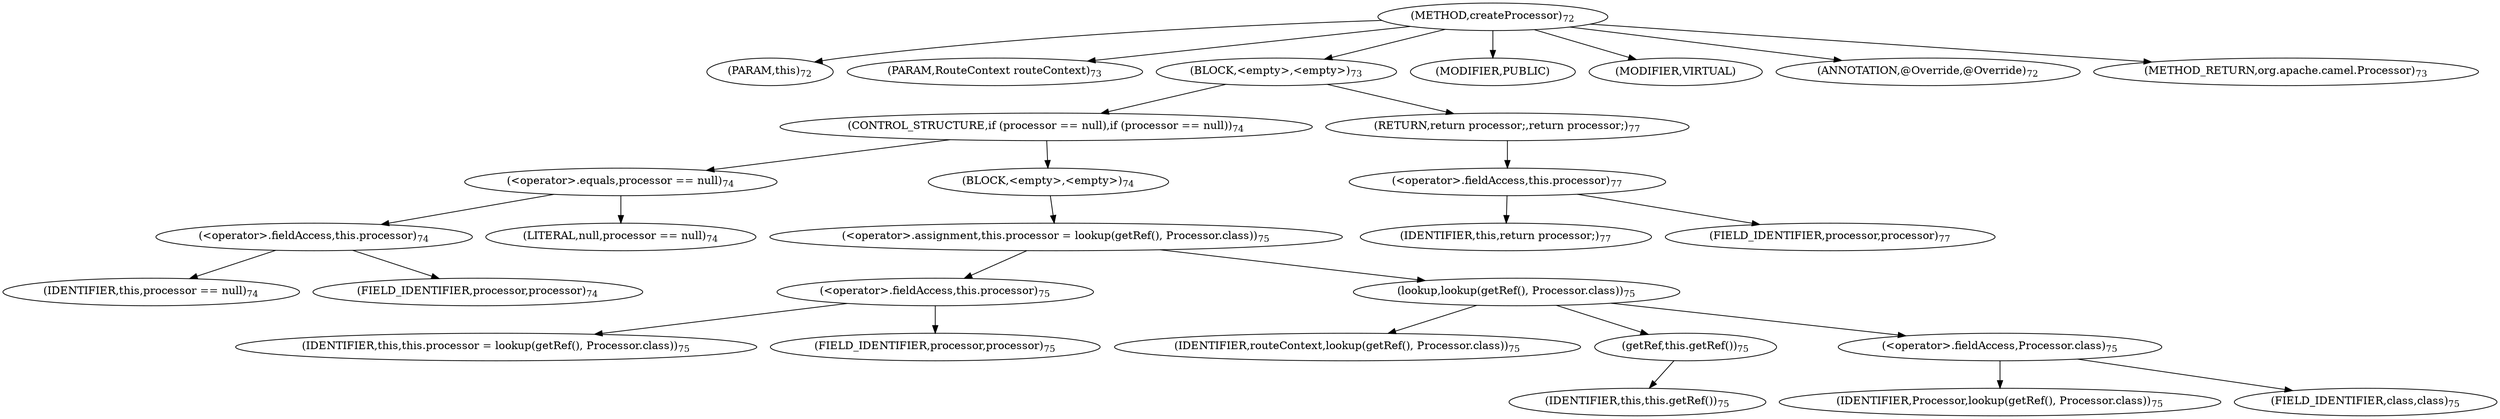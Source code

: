 digraph "createProcessor" {  
"113" [label = <(METHOD,createProcessor)<SUB>72</SUB>> ]
"8" [label = <(PARAM,this)<SUB>72</SUB>> ]
"114" [label = <(PARAM,RouteContext routeContext)<SUB>73</SUB>> ]
"115" [label = <(BLOCK,&lt;empty&gt;,&lt;empty&gt;)<SUB>73</SUB>> ]
"116" [label = <(CONTROL_STRUCTURE,if (processor == null),if (processor == null))<SUB>74</SUB>> ]
"117" [label = <(&lt;operator&gt;.equals,processor == null)<SUB>74</SUB>> ]
"118" [label = <(&lt;operator&gt;.fieldAccess,this.processor)<SUB>74</SUB>> ]
"119" [label = <(IDENTIFIER,this,processor == null)<SUB>74</SUB>> ]
"120" [label = <(FIELD_IDENTIFIER,processor,processor)<SUB>74</SUB>> ]
"121" [label = <(LITERAL,null,processor == null)<SUB>74</SUB>> ]
"122" [label = <(BLOCK,&lt;empty&gt;,&lt;empty&gt;)<SUB>74</SUB>> ]
"123" [label = <(&lt;operator&gt;.assignment,this.processor = lookup(getRef(), Processor.class))<SUB>75</SUB>> ]
"124" [label = <(&lt;operator&gt;.fieldAccess,this.processor)<SUB>75</SUB>> ]
"125" [label = <(IDENTIFIER,this,this.processor = lookup(getRef(), Processor.class))<SUB>75</SUB>> ]
"126" [label = <(FIELD_IDENTIFIER,processor,processor)<SUB>75</SUB>> ]
"127" [label = <(lookup,lookup(getRef(), Processor.class))<SUB>75</SUB>> ]
"128" [label = <(IDENTIFIER,routeContext,lookup(getRef(), Processor.class))<SUB>75</SUB>> ]
"129" [label = <(getRef,this.getRef())<SUB>75</SUB>> ]
"7" [label = <(IDENTIFIER,this,this.getRef())<SUB>75</SUB>> ]
"130" [label = <(&lt;operator&gt;.fieldAccess,Processor.class)<SUB>75</SUB>> ]
"131" [label = <(IDENTIFIER,Processor,lookup(getRef(), Processor.class))<SUB>75</SUB>> ]
"132" [label = <(FIELD_IDENTIFIER,class,class)<SUB>75</SUB>> ]
"133" [label = <(RETURN,return processor;,return processor;)<SUB>77</SUB>> ]
"134" [label = <(&lt;operator&gt;.fieldAccess,this.processor)<SUB>77</SUB>> ]
"135" [label = <(IDENTIFIER,this,return processor;)<SUB>77</SUB>> ]
"136" [label = <(FIELD_IDENTIFIER,processor,processor)<SUB>77</SUB>> ]
"137" [label = <(MODIFIER,PUBLIC)> ]
"138" [label = <(MODIFIER,VIRTUAL)> ]
"139" [label = <(ANNOTATION,@Override,@Override)<SUB>72</SUB>> ]
"140" [label = <(METHOD_RETURN,org.apache.camel.Processor)<SUB>73</SUB>> ]
  "113" -> "8" 
  "113" -> "114" 
  "113" -> "115" 
  "113" -> "137" 
  "113" -> "138" 
  "113" -> "139" 
  "113" -> "140" 
  "115" -> "116" 
  "115" -> "133" 
  "116" -> "117" 
  "116" -> "122" 
  "117" -> "118" 
  "117" -> "121" 
  "118" -> "119" 
  "118" -> "120" 
  "122" -> "123" 
  "123" -> "124" 
  "123" -> "127" 
  "124" -> "125" 
  "124" -> "126" 
  "127" -> "128" 
  "127" -> "129" 
  "127" -> "130" 
  "129" -> "7" 
  "130" -> "131" 
  "130" -> "132" 
  "133" -> "134" 
  "134" -> "135" 
  "134" -> "136" 
}
